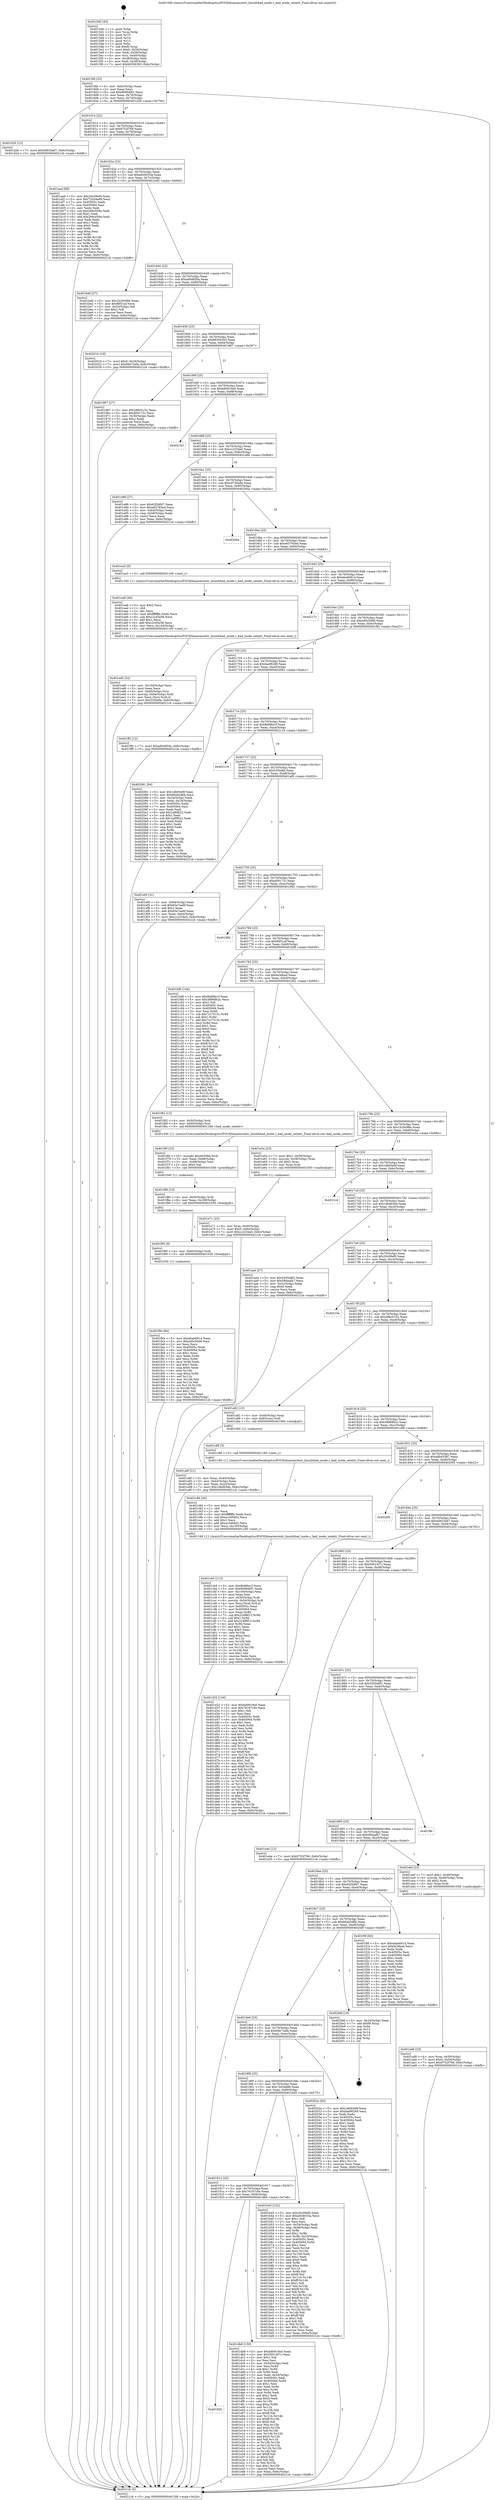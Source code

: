digraph "0x4015d0" {
  label = "0x4015d0 (/mnt/c/Users/mathe/Desktop/tcc/POCII/binaries/extr_linuxfsbad_inode.c_bad_inode_setattr_Final-ollvm.out::main(0))"
  labelloc = "t"
  node[shape=record]

  Entry [label="",width=0.3,height=0.3,shape=circle,fillcolor=black,style=filled]
  "0x4015fd" [label="{
     0x4015fd [23]\l
     | [instrs]\l
     &nbsp;&nbsp;0x4015fd \<+3\>: mov -0x6c(%rbp),%eax\l
     &nbsp;&nbsp;0x401600 \<+2\>: mov %eax,%ecx\l
     &nbsp;&nbsp;0x401602 \<+6\>: sub $0x9099d0f1,%ecx\l
     &nbsp;&nbsp;0x401608 \<+3\>: mov %eax,-0x70(%rbp)\l
     &nbsp;&nbsp;0x40160b \<+3\>: mov %ecx,-0x74(%rbp)\l
     &nbsp;&nbsp;0x40160e \<+6\>: je 0000000000401d26 \<main+0x756\>\l
  }"]
  "0x401d26" [label="{
     0x401d26 [12]\l
     | [instrs]\l
     &nbsp;&nbsp;0x401d26 \<+7\>: movl $0x4d925a67,-0x6c(%rbp)\l
     &nbsp;&nbsp;0x401d2d \<+5\>: jmp 00000000004021cb \<main+0xbfb\>\l
  }"]
  "0x401614" [label="{
     0x401614 [22]\l
     | [instrs]\l
     &nbsp;&nbsp;0x401614 \<+5\>: jmp 0000000000401619 \<main+0x49\>\l
     &nbsp;&nbsp;0x401619 \<+3\>: mov -0x70(%rbp),%eax\l
     &nbsp;&nbsp;0x40161c \<+5\>: sub $0x9752f766,%eax\l
     &nbsp;&nbsp;0x401621 \<+3\>: mov %eax,-0x78(%rbp)\l
     &nbsp;&nbsp;0x401624 \<+6\>: je 0000000000401aed \<main+0x51d\>\l
  }"]
  Exit [label="",width=0.3,height=0.3,shape=circle,fillcolor=black,style=filled,peripheries=2]
  "0x401aed" [label="{
     0x401aed [88]\l
     | [instrs]\l
     &nbsp;&nbsp;0x401aed \<+5\>: mov $0x20c09ef0,%eax\l
     &nbsp;&nbsp;0x401af2 \<+5\>: mov $0x72d34e88,%ecx\l
     &nbsp;&nbsp;0x401af7 \<+7\>: mov 0x40505c,%edx\l
     &nbsp;&nbsp;0x401afe \<+7\>: mov 0x405064,%esi\l
     &nbsp;&nbsp;0x401b05 \<+2\>: mov %edx,%edi\l
     &nbsp;&nbsp;0x401b07 \<+6\>: sub $0x266c059a,%edi\l
     &nbsp;&nbsp;0x401b0d \<+3\>: sub $0x1,%edi\l
     &nbsp;&nbsp;0x401b10 \<+6\>: add $0x266c059a,%edi\l
     &nbsp;&nbsp;0x401b16 \<+3\>: imul %edi,%edx\l
     &nbsp;&nbsp;0x401b19 \<+3\>: and $0x1,%edx\l
     &nbsp;&nbsp;0x401b1c \<+3\>: cmp $0x0,%edx\l
     &nbsp;&nbsp;0x401b1f \<+4\>: sete %r8b\l
     &nbsp;&nbsp;0x401b23 \<+3\>: cmp $0xa,%esi\l
     &nbsp;&nbsp;0x401b26 \<+4\>: setl %r9b\l
     &nbsp;&nbsp;0x401b2a \<+3\>: mov %r8b,%r10b\l
     &nbsp;&nbsp;0x401b2d \<+3\>: and %r9b,%r10b\l
     &nbsp;&nbsp;0x401b30 \<+3\>: xor %r9b,%r8b\l
     &nbsp;&nbsp;0x401b33 \<+3\>: or %r8b,%r10b\l
     &nbsp;&nbsp;0x401b36 \<+4\>: test $0x1,%r10b\l
     &nbsp;&nbsp;0x401b3a \<+3\>: cmovne %ecx,%eax\l
     &nbsp;&nbsp;0x401b3d \<+3\>: mov %eax,-0x6c(%rbp)\l
     &nbsp;&nbsp;0x401b40 \<+5\>: jmp 00000000004021cb \<main+0xbfb\>\l
  }"]
  "0x40162a" [label="{
     0x40162a [22]\l
     | [instrs]\l
     &nbsp;&nbsp;0x40162a \<+5\>: jmp 000000000040162f \<main+0x5f\>\l
     &nbsp;&nbsp;0x40162f \<+3\>: mov -0x70(%rbp),%eax\l
     &nbsp;&nbsp;0x401632 \<+5\>: sub $0xa926033a,%eax\l
     &nbsp;&nbsp;0x401637 \<+3\>: mov %eax,-0x7c(%rbp)\l
     &nbsp;&nbsp;0x40163a \<+6\>: je 0000000000401bdd \<main+0x60d\>\l
  }"]
  "0x401f9e" [label="{
     0x401f9e [84]\l
     | [instrs]\l
     &nbsp;&nbsp;0x401f9e \<+5\>: mov $0xebab6814,%eax\l
     &nbsp;&nbsp;0x401fa3 \<+5\>: mov $0xed5c50d6,%esi\l
     &nbsp;&nbsp;0x401fa8 \<+2\>: xor %ecx,%ecx\l
     &nbsp;&nbsp;0x401faa \<+7\>: mov 0x40505c,%edx\l
     &nbsp;&nbsp;0x401fb1 \<+8\>: mov 0x405064,%r8d\l
     &nbsp;&nbsp;0x401fb9 \<+3\>: sub $0x1,%ecx\l
     &nbsp;&nbsp;0x401fbc \<+3\>: mov %edx,%r9d\l
     &nbsp;&nbsp;0x401fbf \<+3\>: add %ecx,%r9d\l
     &nbsp;&nbsp;0x401fc2 \<+4\>: imul %r9d,%edx\l
     &nbsp;&nbsp;0x401fc6 \<+3\>: and $0x1,%edx\l
     &nbsp;&nbsp;0x401fc9 \<+3\>: cmp $0x0,%edx\l
     &nbsp;&nbsp;0x401fcc \<+4\>: sete %r10b\l
     &nbsp;&nbsp;0x401fd0 \<+4\>: cmp $0xa,%r8d\l
     &nbsp;&nbsp;0x401fd4 \<+4\>: setl %r11b\l
     &nbsp;&nbsp;0x401fd8 \<+3\>: mov %r10b,%bl\l
     &nbsp;&nbsp;0x401fdb \<+3\>: and %r11b,%bl\l
     &nbsp;&nbsp;0x401fde \<+3\>: xor %r11b,%r10b\l
     &nbsp;&nbsp;0x401fe1 \<+3\>: or %r10b,%bl\l
     &nbsp;&nbsp;0x401fe4 \<+3\>: test $0x1,%bl\l
     &nbsp;&nbsp;0x401fe7 \<+3\>: cmovne %esi,%eax\l
     &nbsp;&nbsp;0x401fea \<+3\>: mov %eax,-0x6c(%rbp)\l
     &nbsp;&nbsp;0x401fed \<+5\>: jmp 00000000004021cb \<main+0xbfb\>\l
  }"]
  "0x401bdd" [label="{
     0x401bdd [27]\l
     | [instrs]\l
     &nbsp;&nbsp;0x401bdd \<+5\>: mov $0x1b29c98e,%eax\l
     &nbsp;&nbsp;0x401be2 \<+5\>: mov $0xf6f31af,%ecx\l
     &nbsp;&nbsp;0x401be7 \<+3\>: mov -0x25(%rbp),%dl\l
     &nbsp;&nbsp;0x401bea \<+3\>: test $0x1,%dl\l
     &nbsp;&nbsp;0x401bed \<+3\>: cmovne %ecx,%eax\l
     &nbsp;&nbsp;0x401bf0 \<+3\>: mov %eax,-0x6c(%rbp)\l
     &nbsp;&nbsp;0x401bf3 \<+5\>: jmp 00000000004021cb \<main+0xbfb\>\l
  }"]
  "0x401640" [label="{
     0x401640 [22]\l
     | [instrs]\l
     &nbsp;&nbsp;0x401640 \<+5\>: jmp 0000000000401645 \<main+0x75\>\l
     &nbsp;&nbsp;0x401645 \<+3\>: mov -0x70(%rbp),%eax\l
     &nbsp;&nbsp;0x401648 \<+5\>: sub $0xad04850a,%eax\l
     &nbsp;&nbsp;0x40164d \<+3\>: mov %eax,-0x80(%rbp)\l
     &nbsp;&nbsp;0x401650 \<+6\>: je 000000000040201b \<main+0xa4b\>\l
  }"]
  "0x401f95" [label="{
     0x401f95 [9]\l
     | [instrs]\l
     &nbsp;&nbsp;0x401f95 \<+4\>: mov -0x60(%rbp),%rdi\l
     &nbsp;&nbsp;0x401f99 \<+5\>: call 0000000000401030 \<free@plt\>\l
     | [calls]\l
     &nbsp;&nbsp;0x401030 \{1\} (unknown)\l
  }"]
  "0x40201b" [label="{
     0x40201b [19]\l
     | [instrs]\l
     &nbsp;&nbsp;0x40201b \<+7\>: movl $0x0,-0x34(%rbp)\l
     &nbsp;&nbsp;0x402022 \<+7\>: movl $0x69e72efa,-0x6c(%rbp)\l
     &nbsp;&nbsp;0x402029 \<+5\>: jmp 00000000004021cb \<main+0xbfb\>\l
  }"]
  "0x401656" [label="{
     0x401656 [25]\l
     | [instrs]\l
     &nbsp;&nbsp;0x401656 \<+5\>: jmp 000000000040165b \<main+0x8b\>\l
     &nbsp;&nbsp;0x40165b \<+3\>: mov -0x70(%rbp),%eax\l
     &nbsp;&nbsp;0x40165e \<+5\>: sub $0xb9356393,%eax\l
     &nbsp;&nbsp;0x401663 \<+6\>: mov %eax,-0x84(%rbp)\l
     &nbsp;&nbsp;0x401669 \<+6\>: je 0000000000401967 \<main+0x397\>\l
  }"]
  "0x401f86" [label="{
     0x401f86 [15]\l
     | [instrs]\l
     &nbsp;&nbsp;0x401f86 \<+4\>: mov -0x50(%rbp),%rdi\l
     &nbsp;&nbsp;0x401f8a \<+6\>: mov %eax,-0x108(%rbp)\l
     &nbsp;&nbsp;0x401f90 \<+5\>: call 0000000000401030 \<free@plt\>\l
     | [calls]\l
     &nbsp;&nbsp;0x401030 \{1\} (unknown)\l
  }"]
  "0x401967" [label="{
     0x401967 [27]\l
     | [instrs]\l
     &nbsp;&nbsp;0x401967 \<+5\>: mov $0x286c0152,%eax\l
     &nbsp;&nbsp;0x40196c \<+5\>: mov $0xd09172c,%ecx\l
     &nbsp;&nbsp;0x401971 \<+3\>: mov -0x30(%rbp),%edx\l
     &nbsp;&nbsp;0x401974 \<+3\>: cmp $0x2,%edx\l
     &nbsp;&nbsp;0x401977 \<+3\>: cmovne %ecx,%eax\l
     &nbsp;&nbsp;0x40197a \<+3\>: mov %eax,-0x6c(%rbp)\l
     &nbsp;&nbsp;0x40197d \<+5\>: jmp 00000000004021cb \<main+0xbfb\>\l
  }"]
  "0x40166f" [label="{
     0x40166f [25]\l
     | [instrs]\l
     &nbsp;&nbsp;0x40166f \<+5\>: jmp 0000000000401674 \<main+0xa4\>\l
     &nbsp;&nbsp;0x401674 \<+3\>: mov -0x70(%rbp),%eax\l
     &nbsp;&nbsp;0x401677 \<+5\>: sub $0xbd0919a0,%eax\l
     &nbsp;&nbsp;0x40167c \<+6\>: mov %eax,-0x88(%rbp)\l
     &nbsp;&nbsp;0x401682 \<+6\>: je 0000000000402163 \<main+0xb93\>\l
  }"]
  "0x4021cb" [label="{
     0x4021cb [5]\l
     | [instrs]\l
     &nbsp;&nbsp;0x4021cb \<+5\>: jmp 00000000004015fd \<main+0x2d\>\l
  }"]
  "0x4015d0" [label="{
     0x4015d0 [45]\l
     | [instrs]\l
     &nbsp;&nbsp;0x4015d0 \<+1\>: push %rbp\l
     &nbsp;&nbsp;0x4015d1 \<+3\>: mov %rsp,%rbp\l
     &nbsp;&nbsp;0x4015d4 \<+2\>: push %r15\l
     &nbsp;&nbsp;0x4015d6 \<+2\>: push %r14\l
     &nbsp;&nbsp;0x4015d8 \<+2\>: push %r12\l
     &nbsp;&nbsp;0x4015da \<+1\>: push %rbx\l
     &nbsp;&nbsp;0x4015db \<+7\>: sub $0xf0,%rsp\l
     &nbsp;&nbsp;0x4015e2 \<+7\>: movl $0x0,-0x34(%rbp)\l
     &nbsp;&nbsp;0x4015e9 \<+3\>: mov %edi,-0x38(%rbp)\l
     &nbsp;&nbsp;0x4015ec \<+4\>: mov %rsi,-0x40(%rbp)\l
     &nbsp;&nbsp;0x4015f0 \<+3\>: mov -0x38(%rbp),%edi\l
     &nbsp;&nbsp;0x4015f3 \<+3\>: mov %edi,-0x30(%rbp)\l
     &nbsp;&nbsp;0x4015f6 \<+7\>: movl $0xb9356393,-0x6c(%rbp)\l
  }"]
  "0x401f6f" [label="{
     0x401f6f [23]\l
     | [instrs]\l
     &nbsp;&nbsp;0x401f6f \<+10\>: movabs $0x4030b6,%rdi\l
     &nbsp;&nbsp;0x401f79 \<+3\>: mov %eax,-0x68(%rbp)\l
     &nbsp;&nbsp;0x401f7c \<+3\>: mov -0x68(%rbp),%esi\l
     &nbsp;&nbsp;0x401f7f \<+2\>: mov $0x0,%al\l
     &nbsp;&nbsp;0x401f81 \<+5\>: call 0000000000401040 \<printf@plt\>\l
     | [calls]\l
     &nbsp;&nbsp;0x401040 \{1\} (unknown)\l
  }"]
  "0x402163" [label="{
     0x402163\l
  }", style=dashed]
  "0x401688" [label="{
     0x401688 [25]\l
     | [instrs]\l
     &nbsp;&nbsp;0x401688 \<+5\>: jmp 000000000040168d \<main+0xbd\>\l
     &nbsp;&nbsp;0x40168d \<+3\>: mov -0x70(%rbp),%eax\l
     &nbsp;&nbsp;0x401690 \<+5\>: sub $0xcc2234a5,%eax\l
     &nbsp;&nbsp;0x401695 \<+6\>: mov %eax,-0x8c(%rbp)\l
     &nbsp;&nbsp;0x40169b \<+6\>: je 0000000000401e88 \<main+0x8b8\>\l
  }"]
  "0x401ed0" [label="{
     0x401ed0 [32]\l
     | [instrs]\l
     &nbsp;&nbsp;0x401ed0 \<+6\>: mov -0x104(%rbp),%ecx\l
     &nbsp;&nbsp;0x401ed6 \<+3\>: imul %eax,%ecx\l
     &nbsp;&nbsp;0x401ed9 \<+4\>: mov -0x60(%rbp),%rsi\l
     &nbsp;&nbsp;0x401edd \<+4\>: movslq -0x64(%rbp),%rdi\l
     &nbsp;&nbsp;0x401ee1 \<+3\>: mov %ecx,(%rsi,%rdi,4)\l
     &nbsp;&nbsp;0x401ee4 \<+7\>: movl $0x535bdfa,-0x6c(%rbp)\l
     &nbsp;&nbsp;0x401eeb \<+5\>: jmp 00000000004021cb \<main+0xbfb\>\l
  }"]
  "0x401e88" [label="{
     0x401e88 [27]\l
     | [instrs]\l
     &nbsp;&nbsp;0x401e88 \<+5\>: mov $0x62f3df47,%eax\l
     &nbsp;&nbsp;0x401e8d \<+5\>: mov $0xe65765ed,%ecx\l
     &nbsp;&nbsp;0x401e92 \<+3\>: mov -0x64(%rbp),%edx\l
     &nbsp;&nbsp;0x401e95 \<+3\>: cmp -0x58(%rbp),%edx\l
     &nbsp;&nbsp;0x401e98 \<+3\>: cmovl %ecx,%eax\l
     &nbsp;&nbsp;0x401e9b \<+3\>: mov %eax,-0x6c(%rbp)\l
     &nbsp;&nbsp;0x401e9e \<+5\>: jmp 00000000004021cb \<main+0xbfb\>\l
  }"]
  "0x4016a1" [label="{
     0x4016a1 [25]\l
     | [instrs]\l
     &nbsp;&nbsp;0x4016a1 \<+5\>: jmp 00000000004016a6 \<main+0xd6\>\l
     &nbsp;&nbsp;0x4016a6 \<+3\>: mov -0x70(%rbp),%eax\l
     &nbsp;&nbsp;0x4016a9 \<+5\>: sub $0xcd730a9a,%eax\l
     &nbsp;&nbsp;0x4016ae \<+6\>: mov %eax,-0x90(%rbp)\l
     &nbsp;&nbsp;0x4016b4 \<+6\>: je 000000000040200a \<main+0xa3a\>\l
  }"]
  "0x401ea8" [label="{
     0x401ea8 [40]\l
     | [instrs]\l
     &nbsp;&nbsp;0x401ea8 \<+5\>: mov $0x2,%ecx\l
     &nbsp;&nbsp;0x401ead \<+1\>: cltd\l
     &nbsp;&nbsp;0x401eae \<+2\>: idiv %ecx\l
     &nbsp;&nbsp;0x401eb0 \<+6\>: imul $0xfffffffe,%edx,%ecx\l
     &nbsp;&nbsp;0x401eb6 \<+6\>: sub $0xc2c45e58,%ecx\l
     &nbsp;&nbsp;0x401ebc \<+3\>: add $0x1,%ecx\l
     &nbsp;&nbsp;0x401ebf \<+6\>: add $0xc2c45e58,%ecx\l
     &nbsp;&nbsp;0x401ec5 \<+6\>: mov %ecx,-0x104(%rbp)\l
     &nbsp;&nbsp;0x401ecb \<+5\>: call 0000000000401160 \<next_i\>\l
     | [calls]\l
     &nbsp;&nbsp;0x401160 \{1\} (/mnt/c/Users/mathe/Desktop/tcc/POCII/binaries/extr_linuxfsbad_inode.c_bad_inode_setattr_Final-ollvm.out::next_i)\l
  }"]
  "0x40200a" [label="{
     0x40200a\l
  }", style=dashed]
  "0x4016ba" [label="{
     0x4016ba [25]\l
     | [instrs]\l
     &nbsp;&nbsp;0x4016ba \<+5\>: jmp 00000000004016bf \<main+0xef\>\l
     &nbsp;&nbsp;0x4016bf \<+3\>: mov -0x70(%rbp),%eax\l
     &nbsp;&nbsp;0x4016c2 \<+5\>: sub $0xe65765ed,%eax\l
     &nbsp;&nbsp;0x4016c7 \<+6\>: mov %eax,-0x94(%rbp)\l
     &nbsp;&nbsp;0x4016cd \<+6\>: je 0000000000401ea3 \<main+0x8d3\>\l
  }"]
  "0x401e71" [label="{
     0x401e71 [23]\l
     | [instrs]\l
     &nbsp;&nbsp;0x401e71 \<+4\>: mov %rax,-0x60(%rbp)\l
     &nbsp;&nbsp;0x401e75 \<+7\>: movl $0x0,-0x64(%rbp)\l
     &nbsp;&nbsp;0x401e7c \<+7\>: movl $0xcc2234a5,-0x6c(%rbp)\l
     &nbsp;&nbsp;0x401e83 \<+5\>: jmp 00000000004021cb \<main+0xbfb\>\l
  }"]
  "0x401ea3" [label="{
     0x401ea3 [5]\l
     | [instrs]\l
     &nbsp;&nbsp;0x401ea3 \<+5\>: call 0000000000401160 \<next_i\>\l
     | [calls]\l
     &nbsp;&nbsp;0x401160 \{1\} (/mnt/c/Users/mathe/Desktop/tcc/POCII/binaries/extr_linuxfsbad_inode.c_bad_inode_setattr_Final-ollvm.out::next_i)\l
  }"]
  "0x4016d3" [label="{
     0x4016d3 [25]\l
     | [instrs]\l
     &nbsp;&nbsp;0x4016d3 \<+5\>: jmp 00000000004016d8 \<main+0x108\>\l
     &nbsp;&nbsp;0x4016d8 \<+3\>: mov -0x70(%rbp),%eax\l
     &nbsp;&nbsp;0x4016db \<+5\>: sub $0xebab6814,%eax\l
     &nbsp;&nbsp;0x4016e0 \<+6\>: mov %eax,-0x98(%rbp)\l
     &nbsp;&nbsp;0x4016e6 \<+6\>: je 000000000040217c \<main+0xbac\>\l
  }"]
  "0x40192b" [label="{
     0x40192b\l
  }", style=dashed]
  "0x40217c" [label="{
     0x40217c\l
  }", style=dashed]
  "0x4016ec" [label="{
     0x4016ec [25]\l
     | [instrs]\l
     &nbsp;&nbsp;0x4016ec \<+5\>: jmp 00000000004016f1 \<main+0x121\>\l
     &nbsp;&nbsp;0x4016f1 \<+3\>: mov -0x70(%rbp),%eax\l
     &nbsp;&nbsp;0x4016f4 \<+5\>: sub $0xed5c50d6,%eax\l
     &nbsp;&nbsp;0x4016f9 \<+6\>: mov %eax,-0x9c(%rbp)\l
     &nbsp;&nbsp;0x4016ff \<+6\>: je 0000000000401ff2 \<main+0xa22\>\l
  }"]
  "0x401db8" [label="{
     0x401db8 [150]\l
     | [instrs]\l
     &nbsp;&nbsp;0x401db8 \<+5\>: mov $0xbd0919a0,%eax\l
     &nbsp;&nbsp;0x401dbd \<+5\>: mov $0x50014f7c,%ecx\l
     &nbsp;&nbsp;0x401dc2 \<+2\>: mov $0x1,%dl\l
     &nbsp;&nbsp;0x401dc4 \<+2\>: xor %esi,%esi\l
     &nbsp;&nbsp;0x401dc6 \<+3\>: mov -0x54(%rbp),%edi\l
     &nbsp;&nbsp;0x401dc9 \<+3\>: mov %esi,%r8d\l
     &nbsp;&nbsp;0x401dcc \<+4\>: sub $0x1,%r8d\l
     &nbsp;&nbsp;0x401dd0 \<+3\>: sub %r8d,%edi\l
     &nbsp;&nbsp;0x401dd3 \<+3\>: mov %edi,-0x54(%rbp)\l
     &nbsp;&nbsp;0x401dd6 \<+7\>: mov 0x40505c,%edi\l
     &nbsp;&nbsp;0x401ddd \<+8\>: mov 0x405064,%r8d\l
     &nbsp;&nbsp;0x401de5 \<+3\>: sub $0x1,%esi\l
     &nbsp;&nbsp;0x401de8 \<+3\>: mov %edi,%r9d\l
     &nbsp;&nbsp;0x401deb \<+3\>: add %esi,%r9d\l
     &nbsp;&nbsp;0x401dee \<+4\>: imul %r9d,%edi\l
     &nbsp;&nbsp;0x401df2 \<+3\>: and $0x1,%edi\l
     &nbsp;&nbsp;0x401df5 \<+3\>: cmp $0x0,%edi\l
     &nbsp;&nbsp;0x401df8 \<+4\>: sete %r10b\l
     &nbsp;&nbsp;0x401dfc \<+4\>: cmp $0xa,%r8d\l
     &nbsp;&nbsp;0x401e00 \<+4\>: setl %r11b\l
     &nbsp;&nbsp;0x401e04 \<+3\>: mov %r10b,%bl\l
     &nbsp;&nbsp;0x401e07 \<+3\>: xor $0xff,%bl\l
     &nbsp;&nbsp;0x401e0a \<+3\>: mov %r11b,%r14b\l
     &nbsp;&nbsp;0x401e0d \<+4\>: xor $0xff,%r14b\l
     &nbsp;&nbsp;0x401e11 \<+3\>: xor $0x0,%dl\l
     &nbsp;&nbsp;0x401e14 \<+3\>: mov %bl,%r15b\l
     &nbsp;&nbsp;0x401e17 \<+4\>: and $0x0,%r15b\l
     &nbsp;&nbsp;0x401e1b \<+3\>: and %dl,%r10b\l
     &nbsp;&nbsp;0x401e1e \<+3\>: mov %r14b,%r12b\l
     &nbsp;&nbsp;0x401e21 \<+4\>: and $0x0,%r12b\l
     &nbsp;&nbsp;0x401e25 \<+3\>: and %dl,%r11b\l
     &nbsp;&nbsp;0x401e28 \<+3\>: or %r10b,%r15b\l
     &nbsp;&nbsp;0x401e2b \<+3\>: or %r11b,%r12b\l
     &nbsp;&nbsp;0x401e2e \<+3\>: xor %r12b,%r15b\l
     &nbsp;&nbsp;0x401e31 \<+3\>: or %r14b,%bl\l
     &nbsp;&nbsp;0x401e34 \<+3\>: xor $0xff,%bl\l
     &nbsp;&nbsp;0x401e37 \<+3\>: or $0x0,%dl\l
     &nbsp;&nbsp;0x401e3a \<+2\>: and %dl,%bl\l
     &nbsp;&nbsp;0x401e3c \<+3\>: or %bl,%r15b\l
     &nbsp;&nbsp;0x401e3f \<+4\>: test $0x1,%r15b\l
     &nbsp;&nbsp;0x401e43 \<+3\>: cmovne %ecx,%eax\l
     &nbsp;&nbsp;0x401e46 \<+3\>: mov %eax,-0x6c(%rbp)\l
     &nbsp;&nbsp;0x401e49 \<+5\>: jmp 00000000004021cb \<main+0xbfb\>\l
  }"]
  "0x401ff2" [label="{
     0x401ff2 [12]\l
     | [instrs]\l
     &nbsp;&nbsp;0x401ff2 \<+7\>: movl $0xad04850a,-0x6c(%rbp)\l
     &nbsp;&nbsp;0x401ff9 \<+5\>: jmp 00000000004021cb \<main+0xbfb\>\l
  }"]
  "0x401705" [label="{
     0x401705 [25]\l
     | [instrs]\l
     &nbsp;&nbsp;0x401705 \<+5\>: jmp 000000000040170a \<main+0x13a\>\l
     &nbsp;&nbsp;0x40170a \<+3\>: mov -0x70(%rbp),%eax\l
     &nbsp;&nbsp;0x40170d \<+5\>: sub $0xfaa98289,%eax\l
     &nbsp;&nbsp;0x401712 \<+6\>: mov %eax,-0xa0(%rbp)\l
     &nbsp;&nbsp;0x401718 \<+6\>: je 0000000000402081 \<main+0xab1\>\l
  }"]
  "0x401cb5" [label="{
     0x401cb5 [113]\l
     | [instrs]\l
     &nbsp;&nbsp;0x401cb5 \<+5\>: mov $0xfbd86e1f,%ecx\l
     &nbsp;&nbsp;0x401cba \<+5\>: mov $0x9099d0f1,%edx\l
     &nbsp;&nbsp;0x401cbf \<+6\>: mov -0x100(%rbp),%esi\l
     &nbsp;&nbsp;0x401cc5 \<+3\>: imul %eax,%esi\l
     &nbsp;&nbsp;0x401cc8 \<+4\>: mov -0x50(%rbp),%rdi\l
     &nbsp;&nbsp;0x401ccc \<+4\>: movslq -0x54(%rbp),%r8\l
     &nbsp;&nbsp;0x401cd0 \<+4\>: mov %esi,(%rdi,%r8,4)\l
     &nbsp;&nbsp;0x401cd4 \<+7\>: mov 0x40505c,%eax\l
     &nbsp;&nbsp;0x401cdb \<+7\>: mov 0x405064,%esi\l
     &nbsp;&nbsp;0x401ce2 \<+3\>: mov %eax,%r9d\l
     &nbsp;&nbsp;0x401ce5 \<+7\>: sub $0x224f8f13,%r9d\l
     &nbsp;&nbsp;0x401cec \<+4\>: sub $0x1,%r9d\l
     &nbsp;&nbsp;0x401cf0 \<+7\>: add $0x224f8f13,%r9d\l
     &nbsp;&nbsp;0x401cf7 \<+4\>: imul %r9d,%eax\l
     &nbsp;&nbsp;0x401cfb \<+3\>: and $0x1,%eax\l
     &nbsp;&nbsp;0x401cfe \<+3\>: cmp $0x0,%eax\l
     &nbsp;&nbsp;0x401d01 \<+4\>: sete %r10b\l
     &nbsp;&nbsp;0x401d05 \<+3\>: cmp $0xa,%esi\l
     &nbsp;&nbsp;0x401d08 \<+4\>: setl %r11b\l
     &nbsp;&nbsp;0x401d0c \<+3\>: mov %r10b,%bl\l
     &nbsp;&nbsp;0x401d0f \<+3\>: and %r11b,%bl\l
     &nbsp;&nbsp;0x401d12 \<+3\>: xor %r11b,%r10b\l
     &nbsp;&nbsp;0x401d15 \<+3\>: or %r10b,%bl\l
     &nbsp;&nbsp;0x401d18 \<+3\>: test $0x1,%bl\l
     &nbsp;&nbsp;0x401d1b \<+3\>: cmovne %edx,%ecx\l
     &nbsp;&nbsp;0x401d1e \<+3\>: mov %ecx,-0x6c(%rbp)\l
     &nbsp;&nbsp;0x401d21 \<+5\>: jmp 00000000004021cb \<main+0xbfb\>\l
  }"]
  "0x402081" [label="{
     0x402081 [94]\l
     | [instrs]\l
     &nbsp;&nbsp;0x402081 \<+5\>: mov $0x1db93e9f,%eax\l
     &nbsp;&nbsp;0x402086 \<+5\>: mov $0x66a92d6b,%ecx\l
     &nbsp;&nbsp;0x40208b \<+3\>: mov -0x34(%rbp),%edx\l
     &nbsp;&nbsp;0x40208e \<+3\>: mov %edx,-0x24(%rbp)\l
     &nbsp;&nbsp;0x402091 \<+7\>: mov 0x40505c,%edx\l
     &nbsp;&nbsp;0x402098 \<+7\>: mov 0x405064,%esi\l
     &nbsp;&nbsp;0x40209f \<+2\>: mov %edx,%edi\l
     &nbsp;&nbsp;0x4020a1 \<+6\>: add $0x1af0fb22,%edi\l
     &nbsp;&nbsp;0x4020a7 \<+3\>: sub $0x1,%edi\l
     &nbsp;&nbsp;0x4020aa \<+6\>: sub $0x1af0fb22,%edi\l
     &nbsp;&nbsp;0x4020b0 \<+3\>: imul %edi,%edx\l
     &nbsp;&nbsp;0x4020b3 \<+3\>: and $0x1,%edx\l
     &nbsp;&nbsp;0x4020b6 \<+3\>: cmp $0x0,%edx\l
     &nbsp;&nbsp;0x4020b9 \<+4\>: sete %r8b\l
     &nbsp;&nbsp;0x4020bd \<+3\>: cmp $0xa,%esi\l
     &nbsp;&nbsp;0x4020c0 \<+4\>: setl %r9b\l
     &nbsp;&nbsp;0x4020c4 \<+3\>: mov %r8b,%r10b\l
     &nbsp;&nbsp;0x4020c7 \<+3\>: and %r9b,%r10b\l
     &nbsp;&nbsp;0x4020ca \<+3\>: xor %r9b,%r8b\l
     &nbsp;&nbsp;0x4020cd \<+3\>: or %r8b,%r10b\l
     &nbsp;&nbsp;0x4020d0 \<+4\>: test $0x1,%r10b\l
     &nbsp;&nbsp;0x4020d4 \<+3\>: cmovne %ecx,%eax\l
     &nbsp;&nbsp;0x4020d7 \<+3\>: mov %eax,-0x6c(%rbp)\l
     &nbsp;&nbsp;0x4020da \<+5\>: jmp 00000000004021cb \<main+0xbfb\>\l
  }"]
  "0x40171e" [label="{
     0x40171e [25]\l
     | [instrs]\l
     &nbsp;&nbsp;0x40171e \<+5\>: jmp 0000000000401723 \<main+0x153\>\l
     &nbsp;&nbsp;0x401723 \<+3\>: mov -0x70(%rbp),%eax\l
     &nbsp;&nbsp;0x401726 \<+5\>: sub $0xfbd86e1f,%eax\l
     &nbsp;&nbsp;0x40172b \<+6\>: mov %eax,-0xa4(%rbp)\l
     &nbsp;&nbsp;0x401731 \<+6\>: je 0000000000402116 \<main+0xb46\>\l
  }"]
  "0x401c8d" [label="{
     0x401c8d [40]\l
     | [instrs]\l
     &nbsp;&nbsp;0x401c8d \<+5\>: mov $0x2,%ecx\l
     &nbsp;&nbsp;0x401c92 \<+1\>: cltd\l
     &nbsp;&nbsp;0x401c93 \<+2\>: idiv %ecx\l
     &nbsp;&nbsp;0x401c95 \<+6\>: imul $0xfffffffe,%edx,%ecx\l
     &nbsp;&nbsp;0x401c9b \<+6\>: sub $0xac349462,%ecx\l
     &nbsp;&nbsp;0x401ca1 \<+3\>: add $0x1,%ecx\l
     &nbsp;&nbsp;0x401ca4 \<+6\>: add $0xac349462,%ecx\l
     &nbsp;&nbsp;0x401caa \<+6\>: mov %ecx,-0x100(%rbp)\l
     &nbsp;&nbsp;0x401cb0 \<+5\>: call 0000000000401160 \<next_i\>\l
     | [calls]\l
     &nbsp;&nbsp;0x401160 \{1\} (/mnt/c/Users/mathe/Desktop/tcc/POCII/binaries/extr_linuxfsbad_inode.c_bad_inode_setattr_Final-ollvm.out::next_i)\l
  }"]
  "0x402116" [label="{
     0x402116\l
  }", style=dashed]
  "0x401737" [label="{
     0x401737 [25]\l
     | [instrs]\l
     &nbsp;&nbsp;0x401737 \<+5\>: jmp 000000000040173c \<main+0x16c\>\l
     &nbsp;&nbsp;0x40173c \<+3\>: mov -0x70(%rbp),%eax\l
     &nbsp;&nbsp;0x40173f \<+5\>: sub $0x535bdfa,%eax\l
     &nbsp;&nbsp;0x401744 \<+6\>: mov %eax,-0xa8(%rbp)\l
     &nbsp;&nbsp;0x40174a \<+6\>: je 0000000000401ef0 \<main+0x920\>\l
  }"]
  "0x401912" [label="{
     0x401912 [25]\l
     | [instrs]\l
     &nbsp;&nbsp;0x401912 \<+5\>: jmp 0000000000401917 \<main+0x347\>\l
     &nbsp;&nbsp;0x401917 \<+3\>: mov -0x70(%rbp),%eax\l
     &nbsp;&nbsp;0x40191a \<+5\>: sub $0x76187c0e,%eax\l
     &nbsp;&nbsp;0x40191f \<+6\>: mov %eax,-0xf4(%rbp)\l
     &nbsp;&nbsp;0x401925 \<+6\>: je 0000000000401db8 \<main+0x7e8\>\l
  }"]
  "0x401ef0" [label="{
     0x401ef0 [31]\l
     | [instrs]\l
     &nbsp;&nbsp;0x401ef0 \<+3\>: mov -0x64(%rbp),%eax\l
     &nbsp;&nbsp;0x401ef3 \<+5\>: sub $0x65a7ae6f,%eax\l
     &nbsp;&nbsp;0x401ef8 \<+3\>: add $0x1,%eax\l
     &nbsp;&nbsp;0x401efb \<+5\>: add $0x65a7ae6f,%eax\l
     &nbsp;&nbsp;0x401f00 \<+3\>: mov %eax,-0x64(%rbp)\l
     &nbsp;&nbsp;0x401f03 \<+7\>: movl $0xcc2234a5,-0x6c(%rbp)\l
     &nbsp;&nbsp;0x401f0a \<+5\>: jmp 00000000004021cb \<main+0xbfb\>\l
  }"]
  "0x401750" [label="{
     0x401750 [25]\l
     | [instrs]\l
     &nbsp;&nbsp;0x401750 \<+5\>: jmp 0000000000401755 \<main+0x185\>\l
     &nbsp;&nbsp;0x401755 \<+3\>: mov -0x70(%rbp),%eax\l
     &nbsp;&nbsp;0x401758 \<+5\>: sub $0xd09172c,%eax\l
     &nbsp;&nbsp;0x40175d \<+6\>: mov %eax,-0xac(%rbp)\l
     &nbsp;&nbsp;0x401763 \<+6\>: je 0000000000401982 \<main+0x3b2\>\l
  }"]
  "0x401b45" [label="{
     0x401b45 [152]\l
     | [instrs]\l
     &nbsp;&nbsp;0x401b45 \<+5\>: mov $0x20c09ef0,%eax\l
     &nbsp;&nbsp;0x401b4a \<+5\>: mov $0xa926033a,%ecx\l
     &nbsp;&nbsp;0x401b4f \<+2\>: mov $0x1,%dl\l
     &nbsp;&nbsp;0x401b51 \<+2\>: xor %esi,%esi\l
     &nbsp;&nbsp;0x401b53 \<+3\>: mov -0x54(%rbp),%edi\l
     &nbsp;&nbsp;0x401b56 \<+3\>: cmp -0x48(%rbp),%edi\l
     &nbsp;&nbsp;0x401b59 \<+4\>: setl %r8b\l
     &nbsp;&nbsp;0x401b5d \<+4\>: and $0x1,%r8b\l
     &nbsp;&nbsp;0x401b61 \<+4\>: mov %r8b,-0x25(%rbp)\l
     &nbsp;&nbsp;0x401b65 \<+7\>: mov 0x40505c,%edi\l
     &nbsp;&nbsp;0x401b6c \<+8\>: mov 0x405064,%r9d\l
     &nbsp;&nbsp;0x401b74 \<+3\>: sub $0x1,%esi\l
     &nbsp;&nbsp;0x401b77 \<+3\>: mov %edi,%r10d\l
     &nbsp;&nbsp;0x401b7a \<+3\>: add %esi,%r10d\l
     &nbsp;&nbsp;0x401b7d \<+4\>: imul %r10d,%edi\l
     &nbsp;&nbsp;0x401b81 \<+3\>: and $0x1,%edi\l
     &nbsp;&nbsp;0x401b84 \<+3\>: cmp $0x0,%edi\l
     &nbsp;&nbsp;0x401b87 \<+4\>: sete %r8b\l
     &nbsp;&nbsp;0x401b8b \<+4\>: cmp $0xa,%r9d\l
     &nbsp;&nbsp;0x401b8f \<+4\>: setl %r11b\l
     &nbsp;&nbsp;0x401b93 \<+3\>: mov %r8b,%bl\l
     &nbsp;&nbsp;0x401b96 \<+3\>: xor $0xff,%bl\l
     &nbsp;&nbsp;0x401b99 \<+3\>: mov %r11b,%r14b\l
     &nbsp;&nbsp;0x401b9c \<+4\>: xor $0xff,%r14b\l
     &nbsp;&nbsp;0x401ba0 \<+3\>: xor $0x1,%dl\l
     &nbsp;&nbsp;0x401ba3 \<+3\>: mov %bl,%r15b\l
     &nbsp;&nbsp;0x401ba6 \<+4\>: and $0xff,%r15b\l
     &nbsp;&nbsp;0x401baa \<+3\>: and %dl,%r8b\l
     &nbsp;&nbsp;0x401bad \<+3\>: mov %r14b,%r12b\l
     &nbsp;&nbsp;0x401bb0 \<+4\>: and $0xff,%r12b\l
     &nbsp;&nbsp;0x401bb4 \<+3\>: and %dl,%r11b\l
     &nbsp;&nbsp;0x401bb7 \<+3\>: or %r8b,%r15b\l
     &nbsp;&nbsp;0x401bba \<+3\>: or %r11b,%r12b\l
     &nbsp;&nbsp;0x401bbd \<+3\>: xor %r12b,%r15b\l
     &nbsp;&nbsp;0x401bc0 \<+3\>: or %r14b,%bl\l
     &nbsp;&nbsp;0x401bc3 \<+3\>: xor $0xff,%bl\l
     &nbsp;&nbsp;0x401bc6 \<+3\>: or $0x1,%dl\l
     &nbsp;&nbsp;0x401bc9 \<+2\>: and %dl,%bl\l
     &nbsp;&nbsp;0x401bcb \<+3\>: or %bl,%r15b\l
     &nbsp;&nbsp;0x401bce \<+4\>: test $0x1,%r15b\l
     &nbsp;&nbsp;0x401bd2 \<+3\>: cmovne %ecx,%eax\l
     &nbsp;&nbsp;0x401bd5 \<+3\>: mov %eax,-0x6c(%rbp)\l
     &nbsp;&nbsp;0x401bd8 \<+5\>: jmp 00000000004021cb \<main+0xbfb\>\l
  }"]
  "0x401982" [label="{
     0x401982\l
  }", style=dashed]
  "0x401769" [label="{
     0x401769 [25]\l
     | [instrs]\l
     &nbsp;&nbsp;0x401769 \<+5\>: jmp 000000000040176e \<main+0x19e\>\l
     &nbsp;&nbsp;0x40176e \<+3\>: mov -0x70(%rbp),%eax\l
     &nbsp;&nbsp;0x401771 \<+5\>: sub $0xf6f31af,%eax\l
     &nbsp;&nbsp;0x401776 \<+6\>: mov %eax,-0xb0(%rbp)\l
     &nbsp;&nbsp;0x40177c \<+6\>: je 0000000000401bf8 \<main+0x628\>\l
  }"]
  "0x4018f9" [label="{
     0x4018f9 [25]\l
     | [instrs]\l
     &nbsp;&nbsp;0x4018f9 \<+5\>: jmp 00000000004018fe \<main+0x32e\>\l
     &nbsp;&nbsp;0x4018fe \<+3\>: mov -0x70(%rbp),%eax\l
     &nbsp;&nbsp;0x401901 \<+5\>: sub $0x72d34e88,%eax\l
     &nbsp;&nbsp;0x401906 \<+6\>: mov %eax,-0xf0(%rbp)\l
     &nbsp;&nbsp;0x40190c \<+6\>: je 0000000000401b45 \<main+0x575\>\l
  }"]
  "0x401bf8" [label="{
     0x401bf8 [144]\l
     | [instrs]\l
     &nbsp;&nbsp;0x401bf8 \<+5\>: mov $0xfbd86e1f,%eax\l
     &nbsp;&nbsp;0x401bfd \<+5\>: mov $0x38968b2c,%ecx\l
     &nbsp;&nbsp;0x401c02 \<+2\>: mov $0x1,%dl\l
     &nbsp;&nbsp;0x401c04 \<+7\>: mov 0x40505c,%esi\l
     &nbsp;&nbsp;0x401c0b \<+7\>: mov 0x405064,%edi\l
     &nbsp;&nbsp;0x401c12 \<+3\>: mov %esi,%r8d\l
     &nbsp;&nbsp;0x401c15 \<+7\>: sub $0x7cc7515c,%r8d\l
     &nbsp;&nbsp;0x401c1c \<+4\>: sub $0x1,%r8d\l
     &nbsp;&nbsp;0x401c20 \<+7\>: add $0x7cc7515c,%r8d\l
     &nbsp;&nbsp;0x401c27 \<+4\>: imul %r8d,%esi\l
     &nbsp;&nbsp;0x401c2b \<+3\>: and $0x1,%esi\l
     &nbsp;&nbsp;0x401c2e \<+3\>: cmp $0x0,%esi\l
     &nbsp;&nbsp;0x401c31 \<+4\>: sete %r9b\l
     &nbsp;&nbsp;0x401c35 \<+3\>: cmp $0xa,%edi\l
     &nbsp;&nbsp;0x401c38 \<+4\>: setl %r10b\l
     &nbsp;&nbsp;0x401c3c \<+3\>: mov %r9b,%r11b\l
     &nbsp;&nbsp;0x401c3f \<+4\>: xor $0xff,%r11b\l
     &nbsp;&nbsp;0x401c43 \<+3\>: mov %r10b,%bl\l
     &nbsp;&nbsp;0x401c46 \<+3\>: xor $0xff,%bl\l
     &nbsp;&nbsp;0x401c49 \<+3\>: xor $0x1,%dl\l
     &nbsp;&nbsp;0x401c4c \<+3\>: mov %r11b,%r14b\l
     &nbsp;&nbsp;0x401c4f \<+4\>: and $0xff,%r14b\l
     &nbsp;&nbsp;0x401c53 \<+3\>: and %dl,%r9b\l
     &nbsp;&nbsp;0x401c56 \<+3\>: mov %bl,%r15b\l
     &nbsp;&nbsp;0x401c59 \<+4\>: and $0xff,%r15b\l
     &nbsp;&nbsp;0x401c5d \<+3\>: and %dl,%r10b\l
     &nbsp;&nbsp;0x401c60 \<+3\>: or %r9b,%r14b\l
     &nbsp;&nbsp;0x401c63 \<+3\>: or %r10b,%r15b\l
     &nbsp;&nbsp;0x401c66 \<+3\>: xor %r15b,%r14b\l
     &nbsp;&nbsp;0x401c69 \<+3\>: or %bl,%r11b\l
     &nbsp;&nbsp;0x401c6c \<+4\>: xor $0xff,%r11b\l
     &nbsp;&nbsp;0x401c70 \<+3\>: or $0x1,%dl\l
     &nbsp;&nbsp;0x401c73 \<+3\>: and %dl,%r11b\l
     &nbsp;&nbsp;0x401c76 \<+3\>: or %r11b,%r14b\l
     &nbsp;&nbsp;0x401c79 \<+4\>: test $0x1,%r14b\l
     &nbsp;&nbsp;0x401c7d \<+3\>: cmovne %ecx,%eax\l
     &nbsp;&nbsp;0x401c80 \<+3\>: mov %eax,-0x6c(%rbp)\l
     &nbsp;&nbsp;0x401c83 \<+5\>: jmp 00000000004021cb \<main+0xbfb\>\l
  }"]
  "0x401782" [label="{
     0x401782 [25]\l
     | [instrs]\l
     &nbsp;&nbsp;0x401782 \<+5\>: jmp 0000000000401787 \<main+0x1b7\>\l
     &nbsp;&nbsp;0x401787 \<+3\>: mov -0x70(%rbp),%eax\l
     &nbsp;&nbsp;0x40178a \<+5\>: sub $0xfa3dbed,%eax\l
     &nbsp;&nbsp;0x40178f \<+6\>: mov %eax,-0xb4(%rbp)\l
     &nbsp;&nbsp;0x401795 \<+6\>: je 0000000000401f62 \<main+0x992\>\l
  }"]
  "0x40202e" [label="{
     0x40202e [83]\l
     | [instrs]\l
     &nbsp;&nbsp;0x40202e \<+5\>: mov $0x1db93e9f,%eax\l
     &nbsp;&nbsp;0x402033 \<+5\>: mov $0xfaa98289,%ecx\l
     &nbsp;&nbsp;0x402038 \<+2\>: xor %edx,%edx\l
     &nbsp;&nbsp;0x40203a \<+7\>: mov 0x40505c,%esi\l
     &nbsp;&nbsp;0x402041 \<+7\>: mov 0x405064,%edi\l
     &nbsp;&nbsp;0x402048 \<+3\>: sub $0x1,%edx\l
     &nbsp;&nbsp;0x40204b \<+3\>: mov %esi,%r8d\l
     &nbsp;&nbsp;0x40204e \<+3\>: add %edx,%r8d\l
     &nbsp;&nbsp;0x402051 \<+4\>: imul %r8d,%esi\l
     &nbsp;&nbsp;0x402055 \<+3\>: and $0x1,%esi\l
     &nbsp;&nbsp;0x402058 \<+3\>: cmp $0x0,%esi\l
     &nbsp;&nbsp;0x40205b \<+4\>: sete %r9b\l
     &nbsp;&nbsp;0x40205f \<+3\>: cmp $0xa,%edi\l
     &nbsp;&nbsp;0x402062 \<+4\>: setl %r10b\l
     &nbsp;&nbsp;0x402066 \<+3\>: mov %r9b,%r11b\l
     &nbsp;&nbsp;0x402069 \<+3\>: and %r10b,%r11b\l
     &nbsp;&nbsp;0x40206c \<+3\>: xor %r10b,%r9b\l
     &nbsp;&nbsp;0x40206f \<+3\>: or %r9b,%r11b\l
     &nbsp;&nbsp;0x402072 \<+4\>: test $0x1,%r11b\l
     &nbsp;&nbsp;0x402076 \<+3\>: cmovne %ecx,%eax\l
     &nbsp;&nbsp;0x402079 \<+3\>: mov %eax,-0x6c(%rbp)\l
     &nbsp;&nbsp;0x40207c \<+5\>: jmp 00000000004021cb \<main+0xbfb\>\l
  }"]
  "0x401f62" [label="{
     0x401f62 [13]\l
     | [instrs]\l
     &nbsp;&nbsp;0x401f62 \<+4\>: mov -0x50(%rbp),%rdi\l
     &nbsp;&nbsp;0x401f66 \<+4\>: mov -0x60(%rbp),%rsi\l
     &nbsp;&nbsp;0x401f6a \<+5\>: call 00000000004013d0 \<bad_inode_setattr\>\l
     | [calls]\l
     &nbsp;&nbsp;0x4013d0 \{1\} (/mnt/c/Users/mathe/Desktop/tcc/POCII/binaries/extr_linuxfsbad_inode.c_bad_inode_setattr_Final-ollvm.out::bad_inode_setattr)\l
  }"]
  "0x40179b" [label="{
     0x40179b [25]\l
     | [instrs]\l
     &nbsp;&nbsp;0x40179b \<+5\>: jmp 00000000004017a0 \<main+0x1d0\>\l
     &nbsp;&nbsp;0x4017a0 \<+3\>: mov -0x70(%rbp),%eax\l
     &nbsp;&nbsp;0x4017a3 \<+5\>: sub $0x1b29c98e,%eax\l
     &nbsp;&nbsp;0x4017a8 \<+6\>: mov %eax,-0xb8(%rbp)\l
     &nbsp;&nbsp;0x4017ae \<+6\>: je 0000000000401e5a \<main+0x88a\>\l
  }"]
  "0x4018e0" [label="{
     0x4018e0 [25]\l
     | [instrs]\l
     &nbsp;&nbsp;0x4018e0 \<+5\>: jmp 00000000004018e5 \<main+0x315\>\l
     &nbsp;&nbsp;0x4018e5 \<+3\>: mov -0x70(%rbp),%eax\l
     &nbsp;&nbsp;0x4018e8 \<+5\>: sub $0x69e72efa,%eax\l
     &nbsp;&nbsp;0x4018ed \<+6\>: mov %eax,-0xec(%rbp)\l
     &nbsp;&nbsp;0x4018f3 \<+6\>: je 000000000040202e \<main+0xa5e\>\l
  }"]
  "0x401e5a" [label="{
     0x401e5a [23]\l
     | [instrs]\l
     &nbsp;&nbsp;0x401e5a \<+7\>: movl $0x1,-0x58(%rbp)\l
     &nbsp;&nbsp;0x401e61 \<+4\>: movslq -0x58(%rbp),%rax\l
     &nbsp;&nbsp;0x401e65 \<+4\>: shl $0x2,%rax\l
     &nbsp;&nbsp;0x401e69 \<+3\>: mov %rax,%rdi\l
     &nbsp;&nbsp;0x401e6c \<+5\>: call 0000000000401050 \<malloc@plt\>\l
     | [calls]\l
     &nbsp;&nbsp;0x401050 \{1\} (unknown)\l
  }"]
  "0x4017b4" [label="{
     0x4017b4 [25]\l
     | [instrs]\l
     &nbsp;&nbsp;0x4017b4 \<+5\>: jmp 00000000004017b9 \<main+0x1e9\>\l
     &nbsp;&nbsp;0x4017b9 \<+3\>: mov -0x70(%rbp),%eax\l
     &nbsp;&nbsp;0x4017bc \<+5\>: sub $0x1db93e9f,%eax\l
     &nbsp;&nbsp;0x4017c1 \<+6\>: mov %eax,-0xbc(%rbp)\l
     &nbsp;&nbsp;0x4017c7 \<+6\>: je 00000000004021c4 \<main+0xbf4\>\l
  }"]
  "0x4020df" [label="{
     0x4020df [19]\l
     | [instrs]\l
     &nbsp;&nbsp;0x4020df \<+3\>: mov -0x24(%rbp),%eax\l
     &nbsp;&nbsp;0x4020e2 \<+7\>: add $0xf0,%rsp\l
     &nbsp;&nbsp;0x4020e9 \<+1\>: pop %rbx\l
     &nbsp;&nbsp;0x4020ea \<+2\>: pop %r12\l
     &nbsp;&nbsp;0x4020ec \<+2\>: pop %r14\l
     &nbsp;&nbsp;0x4020ee \<+2\>: pop %r15\l
     &nbsp;&nbsp;0x4020f0 \<+1\>: pop %rbp\l
     &nbsp;&nbsp;0x4020f1 \<+1\>: ret\l
  }"]
  "0x4021c4" [label="{
     0x4021c4\l
  }", style=dashed]
  "0x4017cd" [label="{
     0x4017cd [25]\l
     | [instrs]\l
     &nbsp;&nbsp;0x4017cd \<+5\>: jmp 00000000004017d2 \<main+0x202\>\l
     &nbsp;&nbsp;0x4017d2 \<+3\>: mov -0x70(%rbp),%eax\l
     &nbsp;&nbsp;0x4017d5 \<+5\>: sub $0x1dbd65eb,%eax\l
     &nbsp;&nbsp;0x4017da \<+6\>: mov %eax,-0xc0(%rbp)\l
     &nbsp;&nbsp;0x4017e0 \<+6\>: je 0000000000401aa4 \<main+0x4d4\>\l
  }"]
  "0x4018c7" [label="{
     0x4018c7 [25]\l
     | [instrs]\l
     &nbsp;&nbsp;0x4018c7 \<+5\>: jmp 00000000004018cc \<main+0x2fc\>\l
     &nbsp;&nbsp;0x4018cc \<+3\>: mov -0x70(%rbp),%eax\l
     &nbsp;&nbsp;0x4018cf \<+5\>: sub $0x66a92d6b,%eax\l
     &nbsp;&nbsp;0x4018d4 \<+6\>: mov %eax,-0xe8(%rbp)\l
     &nbsp;&nbsp;0x4018da \<+6\>: je 00000000004020df \<main+0xb0f\>\l
  }"]
  "0x401aa4" [label="{
     0x401aa4 [27]\l
     | [instrs]\l
     &nbsp;&nbsp;0x401aa4 \<+5\>: mov $0x5205a8f1,%eax\l
     &nbsp;&nbsp;0x401aa9 \<+5\>: mov $0x59daafb7,%ecx\l
     &nbsp;&nbsp;0x401aae \<+3\>: mov -0x2c(%rbp),%edx\l
     &nbsp;&nbsp;0x401ab1 \<+3\>: cmp $0x0,%edx\l
     &nbsp;&nbsp;0x401ab4 \<+3\>: cmove %ecx,%eax\l
     &nbsp;&nbsp;0x401ab7 \<+3\>: mov %eax,-0x6c(%rbp)\l
     &nbsp;&nbsp;0x401aba \<+5\>: jmp 00000000004021cb \<main+0xbfb\>\l
  }"]
  "0x4017e6" [label="{
     0x4017e6 [25]\l
     | [instrs]\l
     &nbsp;&nbsp;0x4017e6 \<+5\>: jmp 00000000004017eb \<main+0x21b\>\l
     &nbsp;&nbsp;0x4017eb \<+3\>: mov -0x70(%rbp),%eax\l
     &nbsp;&nbsp;0x4017ee \<+5\>: sub $0x20c09ef0,%eax\l
     &nbsp;&nbsp;0x4017f3 \<+6\>: mov %eax,-0xc4(%rbp)\l
     &nbsp;&nbsp;0x4017f9 \<+6\>: je 000000000040210a \<main+0xb3a\>\l
  }"]
  "0x401f0f" [label="{
     0x401f0f [83]\l
     | [instrs]\l
     &nbsp;&nbsp;0x401f0f \<+5\>: mov $0xebab6814,%eax\l
     &nbsp;&nbsp;0x401f14 \<+5\>: mov $0xfa3dbed,%ecx\l
     &nbsp;&nbsp;0x401f19 \<+2\>: xor %edx,%edx\l
     &nbsp;&nbsp;0x401f1b \<+7\>: mov 0x40505c,%esi\l
     &nbsp;&nbsp;0x401f22 \<+7\>: mov 0x405064,%edi\l
     &nbsp;&nbsp;0x401f29 \<+3\>: sub $0x1,%edx\l
     &nbsp;&nbsp;0x401f2c \<+3\>: mov %esi,%r8d\l
     &nbsp;&nbsp;0x401f2f \<+3\>: add %edx,%r8d\l
     &nbsp;&nbsp;0x401f32 \<+4\>: imul %r8d,%esi\l
     &nbsp;&nbsp;0x401f36 \<+3\>: and $0x1,%esi\l
     &nbsp;&nbsp;0x401f39 \<+3\>: cmp $0x0,%esi\l
     &nbsp;&nbsp;0x401f3c \<+4\>: sete %r9b\l
     &nbsp;&nbsp;0x401f40 \<+3\>: cmp $0xa,%edi\l
     &nbsp;&nbsp;0x401f43 \<+4\>: setl %r10b\l
     &nbsp;&nbsp;0x401f47 \<+3\>: mov %r9b,%r11b\l
     &nbsp;&nbsp;0x401f4a \<+3\>: and %r10b,%r11b\l
     &nbsp;&nbsp;0x401f4d \<+3\>: xor %r10b,%r9b\l
     &nbsp;&nbsp;0x401f50 \<+3\>: or %r9b,%r11b\l
     &nbsp;&nbsp;0x401f53 \<+4\>: test $0x1,%r11b\l
     &nbsp;&nbsp;0x401f57 \<+3\>: cmovne %ecx,%eax\l
     &nbsp;&nbsp;0x401f5a \<+3\>: mov %eax,-0x6c(%rbp)\l
     &nbsp;&nbsp;0x401f5d \<+5\>: jmp 00000000004021cb \<main+0xbfb\>\l
  }"]
  "0x40210a" [label="{
     0x40210a\l
  }", style=dashed]
  "0x4017ff" [label="{
     0x4017ff [25]\l
     | [instrs]\l
     &nbsp;&nbsp;0x4017ff \<+5\>: jmp 0000000000401804 \<main+0x234\>\l
     &nbsp;&nbsp;0x401804 \<+3\>: mov -0x70(%rbp),%eax\l
     &nbsp;&nbsp;0x401807 \<+5\>: sub $0x286c0152,%eax\l
     &nbsp;&nbsp;0x40180c \<+6\>: mov %eax,-0xc8(%rbp)\l
     &nbsp;&nbsp;0x401812 \<+6\>: je 0000000000401a82 \<main+0x4b2\>\l
  }"]
  "0x401ad6" [label="{
     0x401ad6 [23]\l
     | [instrs]\l
     &nbsp;&nbsp;0x401ad6 \<+4\>: mov %rax,-0x50(%rbp)\l
     &nbsp;&nbsp;0x401ada \<+7\>: movl $0x0,-0x54(%rbp)\l
     &nbsp;&nbsp;0x401ae1 \<+7\>: movl $0x9752f766,-0x6c(%rbp)\l
     &nbsp;&nbsp;0x401ae8 \<+5\>: jmp 00000000004021cb \<main+0xbfb\>\l
  }"]
  "0x401a82" [label="{
     0x401a82 [13]\l
     | [instrs]\l
     &nbsp;&nbsp;0x401a82 \<+4\>: mov -0x40(%rbp),%rax\l
     &nbsp;&nbsp;0x401a86 \<+4\>: mov 0x8(%rax),%rdi\l
     &nbsp;&nbsp;0x401a8a \<+5\>: call 0000000000401060 \<atoi@plt\>\l
     | [calls]\l
     &nbsp;&nbsp;0x401060 \{1\} (unknown)\l
  }"]
  "0x401818" [label="{
     0x401818 [25]\l
     | [instrs]\l
     &nbsp;&nbsp;0x401818 \<+5\>: jmp 000000000040181d \<main+0x24d\>\l
     &nbsp;&nbsp;0x40181d \<+3\>: mov -0x70(%rbp),%eax\l
     &nbsp;&nbsp;0x401820 \<+5\>: sub $0x38968b2c,%eax\l
     &nbsp;&nbsp;0x401825 \<+6\>: mov %eax,-0xcc(%rbp)\l
     &nbsp;&nbsp;0x40182b \<+6\>: je 0000000000401c88 \<main+0x6b8\>\l
  }"]
  "0x401a8f" [label="{
     0x401a8f [21]\l
     | [instrs]\l
     &nbsp;&nbsp;0x401a8f \<+3\>: mov %eax,-0x44(%rbp)\l
     &nbsp;&nbsp;0x401a92 \<+3\>: mov -0x44(%rbp),%eax\l
     &nbsp;&nbsp;0x401a95 \<+3\>: mov %eax,-0x2c(%rbp)\l
     &nbsp;&nbsp;0x401a98 \<+7\>: movl $0x1dbd65eb,-0x6c(%rbp)\l
     &nbsp;&nbsp;0x401a9f \<+5\>: jmp 00000000004021cb \<main+0xbfb\>\l
  }"]
  "0x4018ae" [label="{
     0x4018ae [25]\l
     | [instrs]\l
     &nbsp;&nbsp;0x4018ae \<+5\>: jmp 00000000004018b3 \<main+0x2e3\>\l
     &nbsp;&nbsp;0x4018b3 \<+3\>: mov -0x70(%rbp),%eax\l
     &nbsp;&nbsp;0x4018b6 \<+5\>: sub $0x62f3df47,%eax\l
     &nbsp;&nbsp;0x4018bb \<+6\>: mov %eax,-0xe4(%rbp)\l
     &nbsp;&nbsp;0x4018c1 \<+6\>: je 0000000000401f0f \<main+0x93f\>\l
  }"]
  "0x401c88" [label="{
     0x401c88 [5]\l
     | [instrs]\l
     &nbsp;&nbsp;0x401c88 \<+5\>: call 0000000000401160 \<next_i\>\l
     | [calls]\l
     &nbsp;&nbsp;0x401160 \{1\} (/mnt/c/Users/mathe/Desktop/tcc/POCII/binaries/extr_linuxfsbad_inode.c_bad_inode_setattr_Final-ollvm.out::next_i)\l
  }"]
  "0x401831" [label="{
     0x401831 [25]\l
     | [instrs]\l
     &nbsp;&nbsp;0x401831 \<+5\>: jmp 0000000000401836 \<main+0x266\>\l
     &nbsp;&nbsp;0x401836 \<+3\>: mov -0x70(%rbp),%eax\l
     &nbsp;&nbsp;0x401839 \<+5\>: sub $0x48b45387,%eax\l
     &nbsp;&nbsp;0x40183e \<+6\>: mov %eax,-0xd0(%rbp)\l
     &nbsp;&nbsp;0x401844 \<+6\>: je 00000000004020f2 \<main+0xb22\>\l
  }"]
  "0x401abf" [label="{
     0x401abf [23]\l
     | [instrs]\l
     &nbsp;&nbsp;0x401abf \<+7\>: movl $0x1,-0x48(%rbp)\l
     &nbsp;&nbsp;0x401ac6 \<+4\>: movslq -0x48(%rbp),%rax\l
     &nbsp;&nbsp;0x401aca \<+4\>: shl $0x2,%rax\l
     &nbsp;&nbsp;0x401ace \<+3\>: mov %rax,%rdi\l
     &nbsp;&nbsp;0x401ad1 \<+5\>: call 0000000000401050 \<malloc@plt\>\l
     | [calls]\l
     &nbsp;&nbsp;0x401050 \{1\} (unknown)\l
  }"]
  "0x4020f2" [label="{
     0x4020f2\l
  }", style=dashed]
  "0x40184a" [label="{
     0x40184a [25]\l
     | [instrs]\l
     &nbsp;&nbsp;0x40184a \<+5\>: jmp 000000000040184f \<main+0x27f\>\l
     &nbsp;&nbsp;0x40184f \<+3\>: mov -0x70(%rbp),%eax\l
     &nbsp;&nbsp;0x401852 \<+5\>: sub $0x4d925a67,%eax\l
     &nbsp;&nbsp;0x401857 \<+6\>: mov %eax,-0xd4(%rbp)\l
     &nbsp;&nbsp;0x40185d \<+6\>: je 0000000000401d32 \<main+0x762\>\l
  }"]
  "0x401895" [label="{
     0x401895 [25]\l
     | [instrs]\l
     &nbsp;&nbsp;0x401895 \<+5\>: jmp 000000000040189a \<main+0x2ca\>\l
     &nbsp;&nbsp;0x40189a \<+3\>: mov -0x70(%rbp),%eax\l
     &nbsp;&nbsp;0x40189d \<+5\>: sub $0x59daafb7,%eax\l
     &nbsp;&nbsp;0x4018a2 \<+6\>: mov %eax,-0xe0(%rbp)\l
     &nbsp;&nbsp;0x4018a8 \<+6\>: je 0000000000401abf \<main+0x4ef\>\l
  }"]
  "0x401d32" [label="{
     0x401d32 [134]\l
     | [instrs]\l
     &nbsp;&nbsp;0x401d32 \<+5\>: mov $0xbd0919a0,%eax\l
     &nbsp;&nbsp;0x401d37 \<+5\>: mov $0x76187c0e,%ecx\l
     &nbsp;&nbsp;0x401d3c \<+2\>: mov $0x1,%dl\l
     &nbsp;&nbsp;0x401d3e \<+2\>: xor %esi,%esi\l
     &nbsp;&nbsp;0x401d40 \<+7\>: mov 0x40505c,%edi\l
     &nbsp;&nbsp;0x401d47 \<+8\>: mov 0x405064,%r8d\l
     &nbsp;&nbsp;0x401d4f \<+3\>: sub $0x1,%esi\l
     &nbsp;&nbsp;0x401d52 \<+3\>: mov %edi,%r9d\l
     &nbsp;&nbsp;0x401d55 \<+3\>: add %esi,%r9d\l
     &nbsp;&nbsp;0x401d58 \<+4\>: imul %r9d,%edi\l
     &nbsp;&nbsp;0x401d5c \<+3\>: and $0x1,%edi\l
     &nbsp;&nbsp;0x401d5f \<+3\>: cmp $0x0,%edi\l
     &nbsp;&nbsp;0x401d62 \<+4\>: sete %r10b\l
     &nbsp;&nbsp;0x401d66 \<+4\>: cmp $0xa,%r8d\l
     &nbsp;&nbsp;0x401d6a \<+4\>: setl %r11b\l
     &nbsp;&nbsp;0x401d6e \<+3\>: mov %r10b,%bl\l
     &nbsp;&nbsp;0x401d71 \<+3\>: xor $0xff,%bl\l
     &nbsp;&nbsp;0x401d74 \<+3\>: mov %r11b,%r14b\l
     &nbsp;&nbsp;0x401d77 \<+4\>: xor $0xff,%r14b\l
     &nbsp;&nbsp;0x401d7b \<+3\>: xor $0x1,%dl\l
     &nbsp;&nbsp;0x401d7e \<+3\>: mov %bl,%r15b\l
     &nbsp;&nbsp;0x401d81 \<+4\>: and $0xff,%r15b\l
     &nbsp;&nbsp;0x401d85 \<+3\>: and %dl,%r10b\l
     &nbsp;&nbsp;0x401d88 \<+3\>: mov %r14b,%r12b\l
     &nbsp;&nbsp;0x401d8b \<+4\>: and $0xff,%r12b\l
     &nbsp;&nbsp;0x401d8f \<+3\>: and %dl,%r11b\l
     &nbsp;&nbsp;0x401d92 \<+3\>: or %r10b,%r15b\l
     &nbsp;&nbsp;0x401d95 \<+3\>: or %r11b,%r12b\l
     &nbsp;&nbsp;0x401d98 \<+3\>: xor %r12b,%r15b\l
     &nbsp;&nbsp;0x401d9b \<+3\>: or %r14b,%bl\l
     &nbsp;&nbsp;0x401d9e \<+3\>: xor $0xff,%bl\l
     &nbsp;&nbsp;0x401da1 \<+3\>: or $0x1,%dl\l
     &nbsp;&nbsp;0x401da4 \<+2\>: and %dl,%bl\l
     &nbsp;&nbsp;0x401da6 \<+3\>: or %bl,%r15b\l
     &nbsp;&nbsp;0x401da9 \<+4\>: test $0x1,%r15b\l
     &nbsp;&nbsp;0x401dad \<+3\>: cmovne %ecx,%eax\l
     &nbsp;&nbsp;0x401db0 \<+3\>: mov %eax,-0x6c(%rbp)\l
     &nbsp;&nbsp;0x401db3 \<+5\>: jmp 00000000004021cb \<main+0xbfb\>\l
  }"]
  "0x401863" [label="{
     0x401863 [25]\l
     | [instrs]\l
     &nbsp;&nbsp;0x401863 \<+5\>: jmp 0000000000401868 \<main+0x298\>\l
     &nbsp;&nbsp;0x401868 \<+3\>: mov -0x70(%rbp),%eax\l
     &nbsp;&nbsp;0x40186b \<+5\>: sub $0x50014f7c,%eax\l
     &nbsp;&nbsp;0x401870 \<+6\>: mov %eax,-0xd8(%rbp)\l
     &nbsp;&nbsp;0x401876 \<+6\>: je 0000000000401e4e \<main+0x87e\>\l
  }"]
  "0x401ffe" [label="{
     0x401ffe\l
  }", style=dashed]
  "0x401e4e" [label="{
     0x401e4e [12]\l
     | [instrs]\l
     &nbsp;&nbsp;0x401e4e \<+7\>: movl $0x9752f766,-0x6c(%rbp)\l
     &nbsp;&nbsp;0x401e55 \<+5\>: jmp 00000000004021cb \<main+0xbfb\>\l
  }"]
  "0x40187c" [label="{
     0x40187c [25]\l
     | [instrs]\l
     &nbsp;&nbsp;0x40187c \<+5\>: jmp 0000000000401881 \<main+0x2b1\>\l
     &nbsp;&nbsp;0x401881 \<+3\>: mov -0x70(%rbp),%eax\l
     &nbsp;&nbsp;0x401884 \<+5\>: sub $0x5205a8f1,%eax\l
     &nbsp;&nbsp;0x401889 \<+6\>: mov %eax,-0xdc(%rbp)\l
     &nbsp;&nbsp;0x40188f \<+6\>: je 0000000000401ffe \<main+0xa2e\>\l
  }"]
  Entry -> "0x4015d0" [label=" 1"]
  "0x4015fd" -> "0x401d26" [label=" 1"]
  "0x4015fd" -> "0x401614" [label=" 27"]
  "0x4020df" -> Exit [label=" 1"]
  "0x401614" -> "0x401aed" [label=" 2"]
  "0x401614" -> "0x40162a" [label=" 25"]
  "0x402081" -> "0x4021cb" [label=" 1"]
  "0x40162a" -> "0x401bdd" [label=" 2"]
  "0x40162a" -> "0x401640" [label=" 23"]
  "0x40202e" -> "0x4021cb" [label=" 1"]
  "0x401640" -> "0x40201b" [label=" 1"]
  "0x401640" -> "0x401656" [label=" 22"]
  "0x40201b" -> "0x4021cb" [label=" 1"]
  "0x401656" -> "0x401967" [label=" 1"]
  "0x401656" -> "0x40166f" [label=" 21"]
  "0x401967" -> "0x4021cb" [label=" 1"]
  "0x4015d0" -> "0x4015fd" [label=" 1"]
  "0x4021cb" -> "0x4015fd" [label=" 27"]
  "0x401ff2" -> "0x4021cb" [label=" 1"]
  "0x40166f" -> "0x402163" [label=" 0"]
  "0x40166f" -> "0x401688" [label=" 21"]
  "0x401f9e" -> "0x4021cb" [label=" 1"]
  "0x401688" -> "0x401e88" [label=" 2"]
  "0x401688" -> "0x4016a1" [label=" 19"]
  "0x401f95" -> "0x401f9e" [label=" 1"]
  "0x4016a1" -> "0x40200a" [label=" 0"]
  "0x4016a1" -> "0x4016ba" [label=" 19"]
  "0x401f86" -> "0x401f95" [label=" 1"]
  "0x4016ba" -> "0x401ea3" [label=" 1"]
  "0x4016ba" -> "0x4016d3" [label=" 18"]
  "0x401f6f" -> "0x401f86" [label=" 1"]
  "0x4016d3" -> "0x40217c" [label=" 0"]
  "0x4016d3" -> "0x4016ec" [label=" 18"]
  "0x401f62" -> "0x401f6f" [label=" 1"]
  "0x4016ec" -> "0x401ff2" [label=" 1"]
  "0x4016ec" -> "0x401705" [label=" 17"]
  "0x401f0f" -> "0x4021cb" [label=" 1"]
  "0x401705" -> "0x402081" [label=" 1"]
  "0x401705" -> "0x40171e" [label=" 16"]
  "0x401ed0" -> "0x4021cb" [label=" 1"]
  "0x40171e" -> "0x402116" [label=" 0"]
  "0x40171e" -> "0x401737" [label=" 16"]
  "0x401ea8" -> "0x401ed0" [label=" 1"]
  "0x401737" -> "0x401ef0" [label=" 1"]
  "0x401737" -> "0x401750" [label=" 15"]
  "0x401ea3" -> "0x401ea8" [label=" 1"]
  "0x401750" -> "0x401982" [label=" 0"]
  "0x401750" -> "0x401769" [label=" 15"]
  "0x401e88" -> "0x4021cb" [label=" 2"]
  "0x401769" -> "0x401bf8" [label=" 1"]
  "0x401769" -> "0x401782" [label=" 14"]
  "0x401e5a" -> "0x401e71" [label=" 1"]
  "0x401782" -> "0x401f62" [label=" 1"]
  "0x401782" -> "0x40179b" [label=" 13"]
  "0x401e4e" -> "0x4021cb" [label=" 1"]
  "0x40179b" -> "0x401e5a" [label=" 1"]
  "0x40179b" -> "0x4017b4" [label=" 12"]
  "0x401912" -> "0x40192b" [label=" 0"]
  "0x4017b4" -> "0x4021c4" [label=" 0"]
  "0x4017b4" -> "0x4017cd" [label=" 12"]
  "0x401912" -> "0x401db8" [label=" 1"]
  "0x4017cd" -> "0x401aa4" [label=" 1"]
  "0x4017cd" -> "0x4017e6" [label=" 11"]
  "0x401d32" -> "0x4021cb" [label=" 1"]
  "0x4017e6" -> "0x40210a" [label=" 0"]
  "0x4017e6" -> "0x4017ff" [label=" 11"]
  "0x401d26" -> "0x4021cb" [label=" 1"]
  "0x4017ff" -> "0x401a82" [label=" 1"]
  "0x4017ff" -> "0x401818" [label=" 10"]
  "0x401a82" -> "0x401a8f" [label=" 1"]
  "0x401a8f" -> "0x4021cb" [label=" 1"]
  "0x401aa4" -> "0x4021cb" [label=" 1"]
  "0x401c8d" -> "0x401cb5" [label=" 1"]
  "0x401818" -> "0x401c88" [label=" 1"]
  "0x401818" -> "0x401831" [label=" 9"]
  "0x401c88" -> "0x401c8d" [label=" 1"]
  "0x401831" -> "0x4020f2" [label=" 0"]
  "0x401831" -> "0x40184a" [label=" 9"]
  "0x401bf8" -> "0x4021cb" [label=" 1"]
  "0x40184a" -> "0x401d32" [label=" 1"]
  "0x40184a" -> "0x401863" [label=" 8"]
  "0x401b45" -> "0x4021cb" [label=" 2"]
  "0x401863" -> "0x401e4e" [label=" 1"]
  "0x401863" -> "0x40187c" [label=" 7"]
  "0x4018f9" -> "0x401912" [label=" 1"]
  "0x40187c" -> "0x401ffe" [label=" 0"]
  "0x40187c" -> "0x401895" [label=" 7"]
  "0x401bdd" -> "0x4021cb" [label=" 2"]
  "0x401895" -> "0x401abf" [label=" 1"]
  "0x401895" -> "0x4018ae" [label=" 6"]
  "0x401abf" -> "0x401ad6" [label=" 1"]
  "0x401ad6" -> "0x4021cb" [label=" 1"]
  "0x401aed" -> "0x4021cb" [label=" 2"]
  "0x401cb5" -> "0x4021cb" [label=" 1"]
  "0x4018ae" -> "0x401f0f" [label=" 1"]
  "0x4018ae" -> "0x4018c7" [label=" 5"]
  "0x401ef0" -> "0x4021cb" [label=" 1"]
  "0x4018c7" -> "0x4020df" [label=" 1"]
  "0x4018c7" -> "0x4018e0" [label=" 4"]
  "0x401db8" -> "0x4021cb" [label=" 1"]
  "0x4018e0" -> "0x40202e" [label=" 1"]
  "0x4018e0" -> "0x4018f9" [label=" 3"]
  "0x401e71" -> "0x4021cb" [label=" 1"]
  "0x4018f9" -> "0x401b45" [label=" 2"]
}

